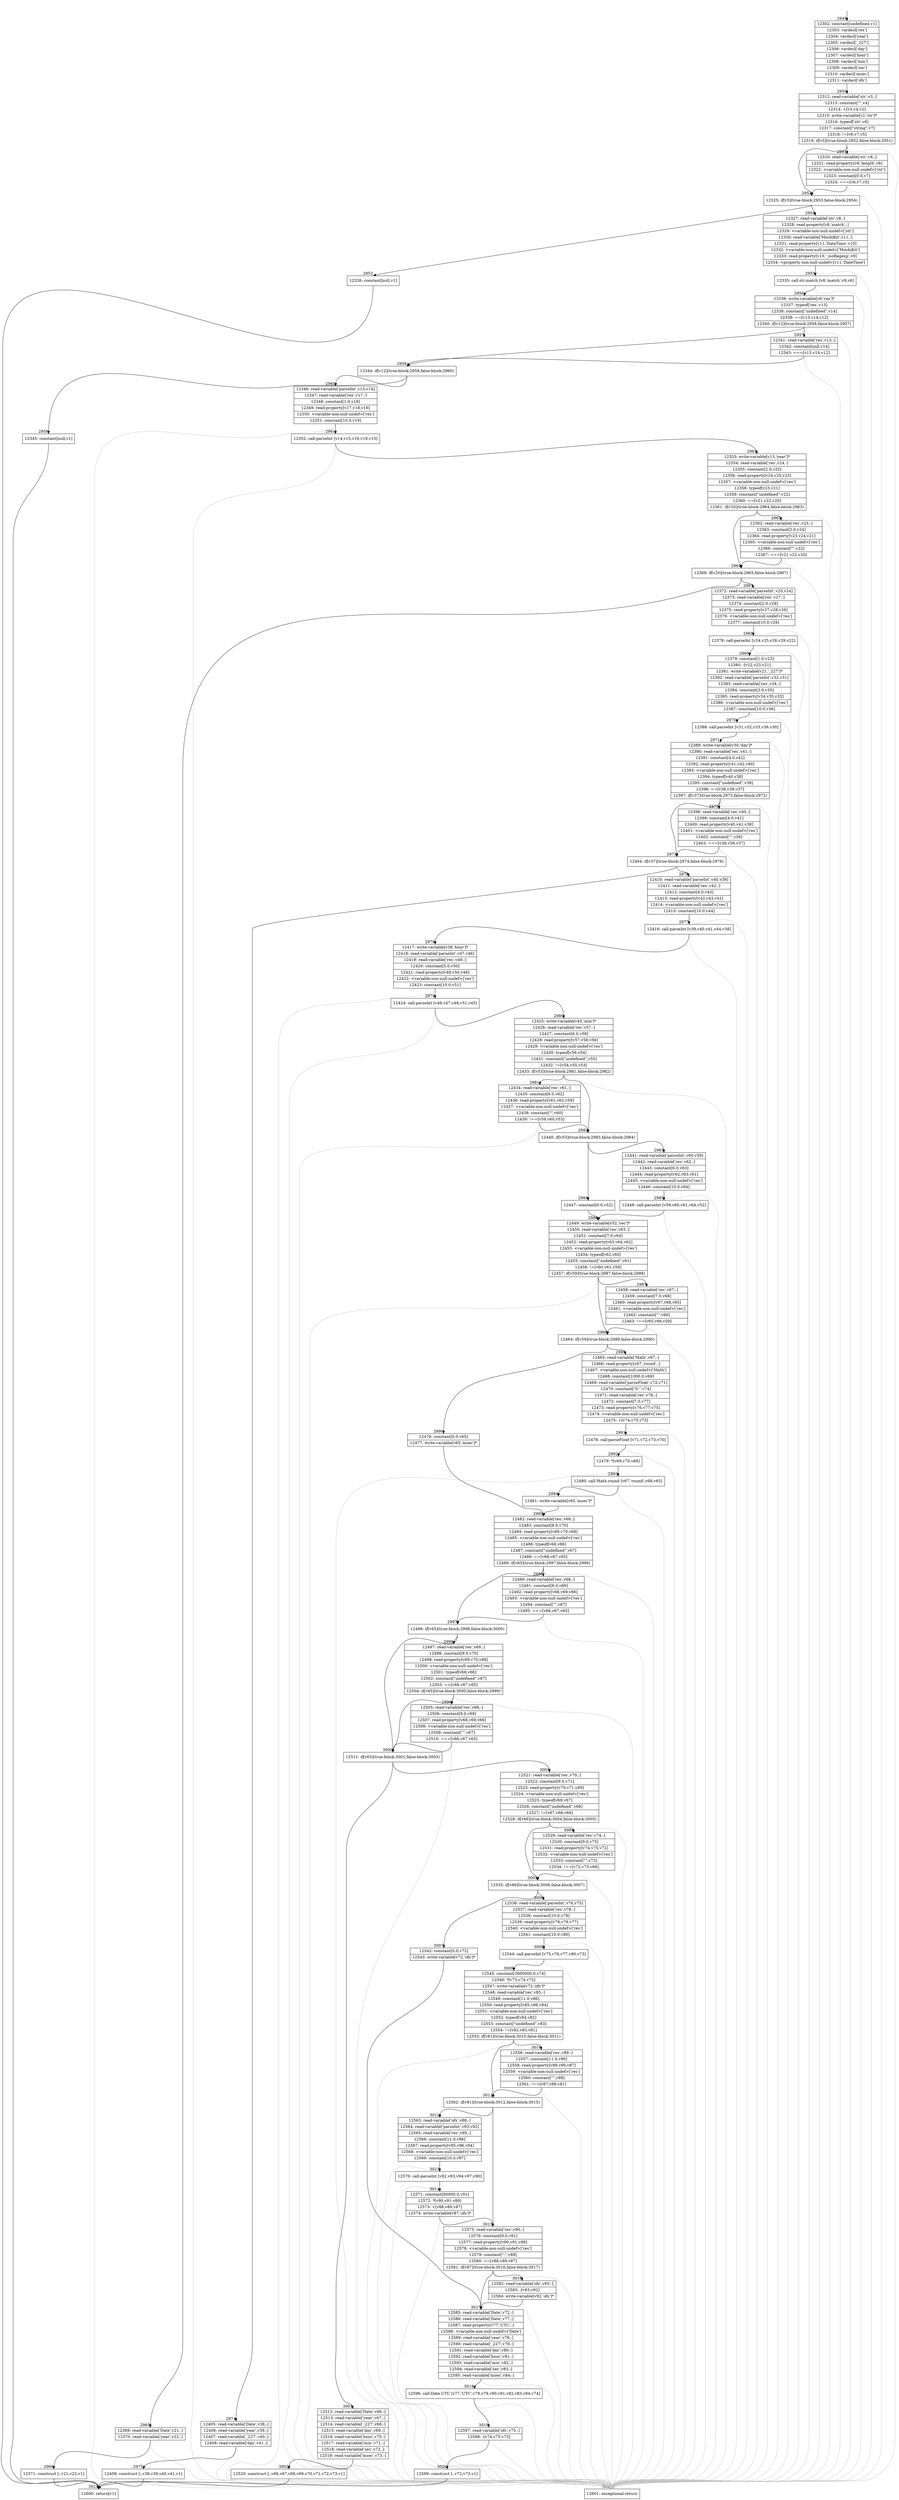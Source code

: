 digraph {
rankdir="TD"
BB_entry230[shape=none,label=""];
BB_entry230 -> BB2949 [tailport=s, headport=n, headlabel="    2949"]
BB2949 [shape=record label="{12302: constant[undefined,v1]|12303: vardecl['res']|12304: vardecl['year']|12305: vardecl['_227']|12306: vardecl['day']|12307: vardecl['hour']|12308: vardecl['min']|12309: vardecl['sec']|12310: vardecl['msec']|12311: vardecl['ofs']}" ] 
BB2949 -> BB2950 [tailport=s, headport=n, headlabel="      2950"]
BB2950 [shape=record label="{12312: read-variable['str',v3,-]|12313: constant[\"\",v4]|12314: +[v3,v4,v2]|12315: write-variable[v2,'str']*|12316: typeof['str',v6]|12317: constant[\"string\",v7]|12318: !=[v6,v7,v5]|12319: if[v5](true-block:2952,false-block:2951)}" ] 
BB2950 -> BB2952 [tailport=s, headport=n, headlabel="      2952"]
BB2950 -> BB2951 [tailport=s, headport=n, headlabel="      2951"]
BB2950 -> BB3022 [tailport=s, headport=n, color=gray, headlabel="      3022"]
BB2951 [shape=record label="{12320: read-variable['str',v8,-]|12321: read-property[v8,'length',v6]|12322: \<variable-non-null-undef\>['str']|12323: constant[0.0,v7]|12324: ===[v6,v7,v5]}" ] 
BB2951 -> BB2952 [tailport=s, headport=n]
BB2951 -> BB3022 [tailport=s, headport=n, color=gray]
BB2952 [shape=record label="{12325: if[v5](true-block:2953,false-block:2954)}" ] 
BB2952 -> BB2953 [tailport=s, headport=n, headlabel="      2953"]
BB2952 -> BB2954 [tailport=s, headport=n, headlabel="      2954"]
BB2953 [shape=record label="{12326: constant[null,v1]}" ] 
BB2953 -> BB3021 [tailport=s, headport=n, headlabel="      3021"]
BB2954 [shape=record label="{12327: read-variable['str',v8,-]|12328: read-property[v8,'match',-]|12329: \<variable-non-null-undef\>['str']|12330: read-variable['MochiKit',v11,-]|12331: read-property[v11,'DateTime',v10]|12332: \<variable-non-null-undef\>['MochiKit']|12333: read-property[v10,'_isoRegexp',v9]|12334: \<property-non-null-undef\>[v11,'DateTime']}" ] 
BB2954 -> BB2955 [tailport=s, headport=n, headlabel="      2955"]
BB2954 -> BB3022 [tailport=s, headport=n, color=gray]
BB2955 [shape=record label="{12335: call-str.match [v8,'match',v9,v6]}" ] 
BB2955 -> BB2956 [tailport=s, headport=n, headlabel="      2956"]
BB2955 -> BB3022 [tailport=s, headport=n, color=gray]
BB2956 [shape=record label="{12336: write-variable[v6,'res']*|12337: typeof['res',v13]|12338: constant[\"undefined\",v14]|12339: ==[v13,v14,v12]|12340: if[v12](true-block:2958,false-block:2957)}" ] 
BB2956 -> BB2958 [tailport=s, headport=n, headlabel="      2958"]
BB2956 -> BB2957 [tailport=s, headport=n, headlabel="      2957"]
BB2956 -> BB3022 [tailport=s, headport=n, color=gray]
BB2957 [shape=record label="{12341: read-variable['res',v13,-]|12342: constant[null,v14]|12343: ===[v13,v14,v12]}" ] 
BB2957 -> BB2958 [tailport=s, headport=n]
BB2957 -> BB3022 [tailport=s, headport=n, color=gray]
BB2958 [shape=record label="{12344: if[v12](true-block:2959,false-block:2960)}" ] 
BB2958 -> BB2959 [tailport=s, headport=n, headlabel="      2959"]
BB2958 -> BB2960 [tailport=s, headport=n, headlabel="      2960"]
BB2959 [shape=record label="{12345: constant[null,v1]}" ] 
BB2959 -> BB3021 [tailport=s, headport=n]
BB2960 [shape=record label="{12346: read-variable['parseInt',v15,v14]|12347: read-variable['res',v17,-]|12348: constant[1.0,v18]|12349: read-property[v17,v18,v16]|12350: \<variable-non-null-undef\>['res']|12351: constant[10.0,v19]}" ] 
BB2960 -> BB2961 [tailport=s, headport=n, headlabel="      2961"]
BB2960 -> BB3022 [tailport=s, headport=n, color=gray]
BB2961 [shape=record label="{12352: call-parseInt [v14,v15,v16,v19,v13]}" ] 
BB2961 -> BB2962 [tailport=s, headport=n, headlabel="      2962"]
BB2961 -> BB3022 [tailport=s, headport=n, color=gray]
BB2962 [shape=record label="{12353: write-variable[v13,'year']*|12354: read-variable['res',v24,-]|12355: constant[2.0,v25]|12356: read-property[v24,v25,v23]|12357: \<variable-non-null-undef\>['res']|12358: typeof[v23,v21]|12359: constant[\"undefined\",v22]|12360: ==[v21,v22,v20]|12361: if[v20](true-block:2964,false-block:2963)}" ] 
BB2962 -> BB2964 [tailport=s, headport=n, headlabel="      2964"]
BB2962 -> BB2963 [tailport=s, headport=n, headlabel="      2963"]
BB2962 -> BB3022 [tailport=s, headport=n, color=gray]
BB2963 [shape=record label="{12362: read-variable['res',v23,-]|12363: constant[2.0,v24]|12364: read-property[v23,v24,v21]|12365: \<variable-non-null-undef\>['res']|12366: constant[\"\",v22]|12367: ===[v21,v22,v20]}" ] 
BB2963 -> BB2964 [tailport=s, headport=n]
BB2963 -> BB3022 [tailport=s, headport=n, color=gray]
BB2964 [shape=record label="{12368: if[v20](true-block:2965,false-block:2967)}" ] 
BB2964 -> BB2965 [tailport=s, headport=n, headlabel="      2965"]
BB2964 -> BB2967 [tailport=s, headport=n, headlabel="      2967"]
BB2965 [shape=record label="{12369: read-variable['Date',v21,-]|12370: read-variable['year',v22,-]}" ] 
BB2965 -> BB2966 [tailport=s, headport=n, headlabel="      2966"]
BB2965 -> BB3022 [tailport=s, headport=n, color=gray]
BB2966 [shape=record label="{12371: construct [-,v21,v22,v1]}" ] 
BB2966 -> BB3021 [tailport=s, headport=n]
BB2966 -> BB3022 [tailport=s, headport=n, color=gray]
BB2967 [shape=record label="{12372: read-variable['parseInt',v25,v24]|12373: read-variable['res',v27,-]|12374: constant[2.0,v28]|12375: read-property[v27,v28,v26]|12376: \<variable-non-null-undef\>['res']|12377: constant[10.0,v29]}" ] 
BB2967 -> BB2968 [tailport=s, headport=n, headlabel="      2968"]
BB2967 -> BB3022 [tailport=s, headport=n, color=gray]
BB2968 [shape=record label="{12378: call-parseInt [v24,v25,v26,v29,v22]}" ] 
BB2968 -> BB2969 [tailport=s, headport=n, headlabel="      2969"]
BB2968 -> BB3022 [tailport=s, headport=n, color=gray]
BB2969 [shape=record label="{12379: constant[1.0,v23]|12380: -[v22,v23,v21]|12381: write-variable[v21,'_227']*|12382: read-variable['parseInt',v32,v31]|12383: read-variable['res',v34,-]|12384: constant[3.0,v35]|12385: read-property[v34,v35,v33]|12386: \<variable-non-null-undef\>['res']|12387: constant[10.0,v36]}" ] 
BB2969 -> BB2970 [tailport=s, headport=n, headlabel="      2970"]
BB2969 -> BB3022 [tailport=s, headport=n, color=gray]
BB2970 [shape=record label="{12388: call-parseInt [v31,v32,v33,v36,v30]}" ] 
BB2970 -> BB2971 [tailport=s, headport=n, headlabel="      2971"]
BB2970 -> BB3022 [tailport=s, headport=n, color=gray]
BB2971 [shape=record label="{12389: write-variable[v30,'day']*|12390: read-variable['res',v41,-]|12391: constant[4.0,v42]|12392: read-property[v41,v42,v40]|12393: \<variable-non-null-undef\>['res']|12394: typeof[v40,v38]|12395: constant[\"undefined\",v39]|12396: ==[v38,v39,v37]|12397: if[v37](true-block:2973,false-block:2972)}" ] 
BB2971 -> BB2973 [tailport=s, headport=n, headlabel="      2973"]
BB2971 -> BB2972 [tailport=s, headport=n, headlabel="      2972"]
BB2971 -> BB3022 [tailport=s, headport=n, color=gray]
BB2972 [shape=record label="{12398: read-variable['res',v40,-]|12399: constant[4.0,v41]|12400: read-property[v40,v41,v38]|12401: \<variable-non-null-undef\>['res']|12402: constant[\"\",v39]|12403: ===[v38,v39,v37]}" ] 
BB2972 -> BB2973 [tailport=s, headport=n]
BB2972 -> BB3022 [tailport=s, headport=n, color=gray]
BB2973 [shape=record label="{12404: if[v37](true-block:2974,false-block:2976)}" ] 
BB2973 -> BB2974 [tailport=s, headport=n, headlabel="      2974"]
BB2973 -> BB2976 [tailport=s, headport=n, headlabel="      2976"]
BB2974 [shape=record label="{12405: read-variable['Date',v38,-]|12406: read-variable['year',v39,-]|12407: read-variable['_227',v40,-]|12408: read-variable['day',v41,-]}" ] 
BB2974 -> BB2975 [tailport=s, headport=n, headlabel="      2975"]
BB2974 -> BB3022 [tailport=s, headport=n, color=gray]
BB2975 [shape=record label="{12409: construct [-,v38,v39,v40,v41,v1]}" ] 
BB2975 -> BB3021 [tailport=s, headport=n]
BB2975 -> BB3022 [tailport=s, headport=n, color=gray]
BB2976 [shape=record label="{12410: read-variable['parseInt',v40,v39]|12411: read-variable['res',v42,-]|12412: constant[4.0,v43]|12413: read-property[v42,v43,v41]|12414: \<variable-non-null-undef\>['res']|12415: constant[10.0,v44]}" ] 
BB2976 -> BB2977 [tailport=s, headport=n, headlabel="      2977"]
BB2976 -> BB3022 [tailport=s, headport=n, color=gray]
BB2977 [shape=record label="{12416: call-parseInt [v39,v40,v41,v44,v38]}" ] 
BB2977 -> BB2978 [tailport=s, headport=n, headlabel="      2978"]
BB2977 -> BB3022 [tailport=s, headport=n, color=gray]
BB2978 [shape=record label="{12417: write-variable[v38,'hour']*|12418: read-variable['parseInt',v47,v46]|12419: read-variable['res',v49,-]|12420: constant[5.0,v50]|12421: read-property[v49,v50,v48]|12422: \<variable-non-null-undef\>['res']|12423: constant[10.0,v51]}" ] 
BB2978 -> BB2979 [tailport=s, headport=n, headlabel="      2979"]
BB2978 -> BB3022 [tailport=s, headport=n, color=gray]
BB2979 [shape=record label="{12424: call-parseInt [v46,v47,v48,v51,v45]}" ] 
BB2979 -> BB2980 [tailport=s, headport=n, headlabel="      2980"]
BB2979 -> BB3022 [tailport=s, headport=n, color=gray]
BB2980 [shape=record label="{12425: write-variable[v45,'min']*|12426: read-variable['res',v57,-]|12427: constant[6.0,v58]|12428: read-property[v57,v58,v56]|12429: \<variable-non-null-undef\>['res']|12430: typeof[v56,v54]|12431: constant[\"undefined\",v55]|12432: !=[v54,v55,v53]|12433: if[v53](true-block:2981,false-block:2982)}" ] 
BB2980 -> BB2982 [tailport=s, headport=n, headlabel="      2982"]
BB2980 -> BB2981 [tailport=s, headport=n, headlabel="      2981"]
BB2980 -> BB3022 [tailport=s, headport=n, color=gray]
BB2981 [shape=record label="{12434: read-variable['res',v61,-]|12435: constant[6.0,v62]|12436: read-property[v61,v62,v59]|12437: \<variable-non-null-undef\>['res']|12438: constant[\"\",v60]|12439: !==[v59,v60,v53]}" ] 
BB2981 -> BB2982 [tailport=s, headport=n]
BB2981 -> BB3022 [tailport=s, headport=n, color=gray]
BB2982 [shape=record label="{12440: if[v53](true-block:2983,false-block:2984)}" ] 
BB2982 -> BB2983 [tailport=s, headport=n, headlabel="      2983"]
BB2982 -> BB2984 [tailport=s, headport=n, headlabel="      2984"]
BB2983 [shape=record label="{12441: read-variable['parseInt',v60,v59]|12442: read-variable['res',v62,-]|12443: constant[6.0,v63]|12444: read-property[v62,v63,v61]|12445: \<variable-non-null-undef\>['res']|12446: constant[10.0,v64]}" ] 
BB2983 -> BB2985 [tailport=s, headport=n, headlabel="      2985"]
BB2983 -> BB3022 [tailport=s, headport=n, color=gray]
BB2984 [shape=record label="{12447: constant[0.0,v52]}" ] 
BB2984 -> BB2986 [tailport=s, headport=n, headlabel="      2986"]
BB2985 [shape=record label="{12448: call-parseInt [v59,v60,v61,v64,v52]}" ] 
BB2985 -> BB2986 [tailport=s, headport=n]
BB2985 -> BB3022 [tailport=s, headport=n, color=gray]
BB2986 [shape=record label="{12449: write-variable[v52,'sec']*|12450: read-variable['res',v63,-]|12451: constant[7.0,v64]|12452: read-property[v63,v64,v62]|12453: \<variable-non-null-undef\>['res']|12454: typeof[v62,v60]|12455: constant[\"undefined\",v61]|12456: !=[v60,v61,v59]|12457: if[v59](true-block:2987,false-block:2988)}" ] 
BB2986 -> BB2988 [tailport=s, headport=n, headlabel="      2988"]
BB2986 -> BB2987 [tailport=s, headport=n, headlabel="      2987"]
BB2986 -> BB3022 [tailport=s, headport=n, color=gray]
BB2987 [shape=record label="{12458: read-variable['res',v67,-]|12459: constant[7.0,v68]|12460: read-property[v67,v68,v65]|12461: \<variable-non-null-undef\>['res']|12462: constant[\"\",v66]|12463: !==[v65,v66,v59]}" ] 
BB2987 -> BB2988 [tailport=s, headport=n]
BB2987 -> BB3022 [tailport=s, headport=n, color=gray]
BB2988 [shape=record label="{12464: if[v59](true-block:2989,false-block:2990)}" ] 
BB2988 -> BB2989 [tailport=s, headport=n, headlabel="      2989"]
BB2988 -> BB2990 [tailport=s, headport=n, headlabel="      2990"]
BB2989 [shape=record label="{12465: read-variable['Math',v67,-]|12466: read-property[v67,'round',-]|12467: \<variable-non-null-undef\>['Math']|12468: constant[1000.0,v69]|12469: read-variable['parseFloat',v72,v71]|12470: constant[\"0.\",v74]|12471: read-variable['res',v76,-]|12472: constant[7.0,v77]|12473: read-property[v76,v77,v75]|12474: \<variable-non-null-undef\>['res']|12475: +[v74,v75,v73]}" ] 
BB2989 -> BB2991 [tailport=s, headport=n, headlabel="      2991"]
BB2989 -> BB3022 [tailport=s, headport=n, color=gray]
BB2990 [shape=record label="{12476: constant[0.0,v65]|12477: write-variable[v65,'msec']*}" ] 
BB2990 -> BB2995 [tailport=s, headport=n, headlabel="      2995"]
BB2991 [shape=record label="{12478: call-parseFloat [v71,v72,v73,v70]}" ] 
BB2991 -> BB2992 [tailport=s, headport=n, headlabel="      2992"]
BB2991 -> BB3022 [tailport=s, headport=n, color=gray]
BB2992 [shape=record label="{12479: *[v69,v70,v68]}" ] 
BB2992 -> BB2993 [tailport=s, headport=n, headlabel="      2993"]
BB2992 -> BB3022 [tailport=s, headport=n, color=gray]
BB2993 [shape=record label="{12480: call-Math.round [v67,'round',v68,v65]}" ] 
BB2993 -> BB2994 [tailport=s, headport=n, headlabel="      2994"]
BB2993 -> BB3022 [tailport=s, headport=n, color=gray]
BB2994 [shape=record label="{12481: write-variable[v65,'msec']*}" ] 
BB2994 -> BB2995 [tailport=s, headport=n]
BB2995 [shape=record label="{12482: read-variable['res',v69,-]|12483: constant[8.0,v70]|12484: read-property[v69,v70,v68]|12485: \<variable-non-null-undef\>['res']|12486: typeof[v68,v66]|12487: constant[\"undefined\",v67]|12488: ==[v66,v67,v65]|12489: if[v65](true-block:2997,false-block:2996)}" ] 
BB2995 -> BB2997 [tailport=s, headport=n, headlabel="      2997"]
BB2995 -> BB2996 [tailport=s, headport=n, headlabel="      2996"]
BB2995 -> BB3022 [tailport=s, headport=n, color=gray]
BB2996 [shape=record label="{12490: read-variable['res',v68,-]|12491: constant[8.0,v69]|12492: read-property[v68,v69,v66]|12493: \<variable-non-null-undef\>['res']|12494: constant[\"\",v67]|12495: ===[v66,v67,v65]}" ] 
BB2996 -> BB2997 [tailport=s, headport=n]
BB2996 -> BB3022 [tailport=s, headport=n, color=gray]
BB2997 [shape=record label="{12496: if[v65](true-block:2998,false-block:3000)}" ] 
BB2997 -> BB3000 [tailport=s, headport=n, headlabel="      3000"]
BB2997 -> BB2998 [tailport=s, headport=n, headlabel="      2998"]
BB2998 [shape=record label="{12497: read-variable['res',v69,-]|12498: constant[9.0,v70]|12499: read-property[v69,v70,v68]|12500: \<variable-non-null-undef\>['res']|12501: typeof[v68,v66]|12502: constant[\"undefined\",v67]|12503: ==[v66,v67,v65]|12504: if[v65](true-block:3000,false-block:2999)}" ] 
BB2998 -> BB3000 [tailport=s, headport=n]
BB2998 -> BB2999 [tailport=s, headport=n, headlabel="      2999"]
BB2998 -> BB3022 [tailport=s, headport=n, color=gray]
BB2999 [shape=record label="{12505: read-variable['res',v68,-]|12506: constant[9.0,v69]|12507: read-property[v68,v69,v66]|12508: \<variable-non-null-undef\>['res']|12509: constant[\"\",v67]|12510: ===[v66,v67,v65]}" ] 
BB2999 -> BB3000 [tailport=s, headport=n]
BB2999 -> BB3022 [tailport=s, headport=n, color=gray]
BB3000 [shape=record label="{12511: if[v65](true-block:3001,false-block:3003)}" ] 
BB3000 -> BB3001 [tailport=s, headport=n, headlabel="      3001"]
BB3000 -> BB3003 [tailport=s, headport=n, headlabel="      3003"]
BB3001 [shape=record label="{12512: read-variable['Date',v66,-]|12513: read-variable['year',v67,-]|12514: read-variable['_227',v68,-]|12515: read-variable['day',v69,-]|12516: read-variable['hour',v70,-]|12517: read-variable['min',v71,-]|12518: read-variable['sec',v72,-]|12519: read-variable['msec',v73,-]}" ] 
BB3001 -> BB3002 [tailport=s, headport=n, headlabel="      3002"]
BB3001 -> BB3022 [tailport=s, headport=n, color=gray]
BB3002 [shape=record label="{12520: construct [-,v66,v67,v68,v69,v70,v71,v72,v73,v1]}" ] 
BB3002 -> BB3021 [tailport=s, headport=n]
BB3002 -> BB3022 [tailport=s, headport=n, color=gray]
BB3003 [shape=record label="{12521: read-variable['res',v70,-]|12522: constant[9.0,v71]|12523: read-property[v70,v71,v69]|12524: \<variable-non-null-undef\>['res']|12525: typeof[v69,v67]|12526: constant[\"undefined\",v68]|12527: !=[v67,v68,v66]|12528: if[v66](true-block:3004,false-block:3005)}" ] 
BB3003 -> BB3005 [tailport=s, headport=n, headlabel="      3005"]
BB3003 -> BB3004 [tailport=s, headport=n, headlabel="      3004"]
BB3003 -> BB3022 [tailport=s, headport=n, color=gray]
BB3004 [shape=record label="{12529: read-variable['res',v74,-]|12530: constant[9.0,v75]|12531: read-property[v74,v75,v72]|12532: \<variable-non-null-undef\>['res']|12533: constant[\"\",v73]|12534: !==[v72,v73,v66]}" ] 
BB3004 -> BB3005 [tailport=s, headport=n]
BB3004 -> BB3022 [tailport=s, headport=n, color=gray]
BB3005 [shape=record label="{12535: if[v66](true-block:3006,false-block:3007)}" ] 
BB3005 -> BB3006 [tailport=s, headport=n, headlabel="      3006"]
BB3005 -> BB3007 [tailport=s, headport=n, headlabel="      3007"]
BB3006 [shape=record label="{12536: read-variable['parseInt',v76,v75]|12537: read-variable['res',v78,-]|12538: constant[10.0,v79]|12539: read-property[v78,v79,v77]|12540: \<variable-non-null-undef\>['res']|12541: constant[10.0,v80]}" ] 
BB3006 -> BB3008 [tailport=s, headport=n, headlabel="      3008"]
BB3006 -> BB3022 [tailport=s, headport=n, color=gray]
BB3007 [shape=record label="{12542: constant[0.0,v72]|12543: write-variable[v72,'ofs']*}" ] 
BB3007 -> BB3017 [tailport=s, headport=n, headlabel="      3017"]
BB3008 [shape=record label="{12544: call-parseInt [v75,v76,v77,v80,v73]}" ] 
BB3008 -> BB3009 [tailport=s, headport=n, headlabel="      3009"]
BB3008 -> BB3022 [tailport=s, headport=n, color=gray]
BB3009 [shape=record label="{12545: constant[3600000.0,v74]|12546: *[v73,v74,v72]|12547: write-variable[v72,'ofs']*|12548: read-variable['res',v85,-]|12549: constant[11.0,v86]|12550: read-property[v85,v86,v84]|12551: \<variable-non-null-undef\>['res']|12552: typeof[v84,v82]|12553: constant[\"undefined\",v83]|12554: !=[v82,v83,v81]|12555: if[v81](true-block:3010,false-block:3011)}" ] 
BB3009 -> BB3011 [tailport=s, headport=n, headlabel="      3011"]
BB3009 -> BB3010 [tailport=s, headport=n, headlabel="      3010"]
BB3009 -> BB3022 [tailport=s, headport=n, color=gray]
BB3010 [shape=record label="{12556: read-variable['res',v89,-]|12557: constant[11.0,v90]|12558: read-property[v89,v90,v87]|12559: \<variable-non-null-undef\>['res']|12560: constant[\"\",v88]|12561: !==[v87,v88,v81]}" ] 
BB3010 -> BB3011 [tailport=s, headport=n]
BB3010 -> BB3022 [tailport=s, headport=n, color=gray]
BB3011 [shape=record label="{12562: if[v81](true-block:3012,false-block:3015)}" ] 
BB3011 -> BB3012 [tailport=s, headport=n, headlabel="      3012"]
BB3011 -> BB3015 [tailport=s, headport=n, headlabel="      3015"]
BB3012 [shape=record label="{12563: read-variable['ofs',v88,-]|12564: read-variable['parseInt',v93,v92]|12565: read-variable['res',v95,-]|12566: constant[11.0,v96]|12567: read-property[v95,v96,v94]|12568: \<variable-non-null-undef\>['res']|12569: constant[10.0,v97]}" ] 
BB3012 -> BB3013 [tailport=s, headport=n, headlabel="      3013"]
BB3012 -> BB3022 [tailport=s, headport=n, color=gray]
BB3013 [shape=record label="{12570: call-parseInt [v92,v93,v94,v97,v90]}" ] 
BB3013 -> BB3014 [tailport=s, headport=n, headlabel="      3014"]
BB3013 -> BB3022 [tailport=s, headport=n, color=gray]
BB3014 [shape=record label="{12571: constant[60000.0,v91]|12572: *[v90,v91,v89]|12573: +[v88,v89,v87]|12574: write-variable[v87,'ofs']*}" ] 
BB3014 -> BB3015 [tailport=s, headport=n]
BB3014 -> BB3022 [tailport=s, headport=n, color=gray]
BB3015 [shape=record label="{12575: read-variable['res',v90,-]|12576: constant[9.0,v91]|12577: read-property[v90,v91,v88]|12578: \<variable-non-null-undef\>['res']|12579: constant[\"-\",v89]|12580: ==[v88,v89,v87]|12581: if[v87](true-block:3016,false-block:3017)}" ] 
BB3015 -> BB3016 [tailport=s, headport=n, headlabel="      3016"]
BB3015 -> BB3017 [tailport=s, headport=n]
BB3015 -> BB3022 [tailport=s, headport=n, color=gray]
BB3016 [shape=record label="{12582: read-variable['ofs',v93,-]|12583: -[v93,v92]|12584: write-variable[v92,'ofs']*}" ] 
BB3016 -> BB3017 [tailport=s, headport=n]
BB3016 -> BB3022 [tailport=s, headport=n, color=gray]
BB3017 [shape=record label="{12585: read-variable['Date',v72,-]|12586: read-variable['Date',v77,-]|12587: read-property[v77,'UTC',-]|12588: \<variable-non-null-undef\>['Date']|12589: read-variable['year',v78,-]|12590: read-variable['_227',v79,-]|12591: read-variable['day',v80,-]|12592: read-variable['hour',v81,-]|12593: read-variable['min',v82,-]|12594: read-variable['sec',v83,-]|12595: read-variable['msec',v84,-]}" ] 
BB3017 -> BB3018 [tailport=s, headport=n, headlabel="      3018"]
BB3017 -> BB3022 [tailport=s, headport=n, color=gray]
BB3018 [shape=record label="{12596: call-Date.UTC [v77,'UTC',v78,v79,v80,v81,v82,v83,v84,v74]}" ] 
BB3018 -> BB3019 [tailport=s, headport=n, headlabel="      3019"]
BB3018 -> BB3022 [tailport=s, headport=n, color=gray]
BB3019 [shape=record label="{12597: read-variable['ofs',v75,-]|12598: -[v74,v75,v73]}" ] 
BB3019 -> BB3020 [tailport=s, headport=n, headlabel="      3020"]
BB3019 -> BB3022 [tailport=s, headport=n, color=gray]
BB3020 [shape=record label="{12599: construct [-,v72,v73,v1]}" ] 
BB3020 -> BB3021 [tailport=s, headport=n]
BB3020 -> BB3022 [tailport=s, headport=n, color=gray]
BB3021 [shape=record label="{12600: return[v1]}" ] 
BB3022 [shape=record label="{12601: exceptional-return}" ] 
//#$~ 1949
}
